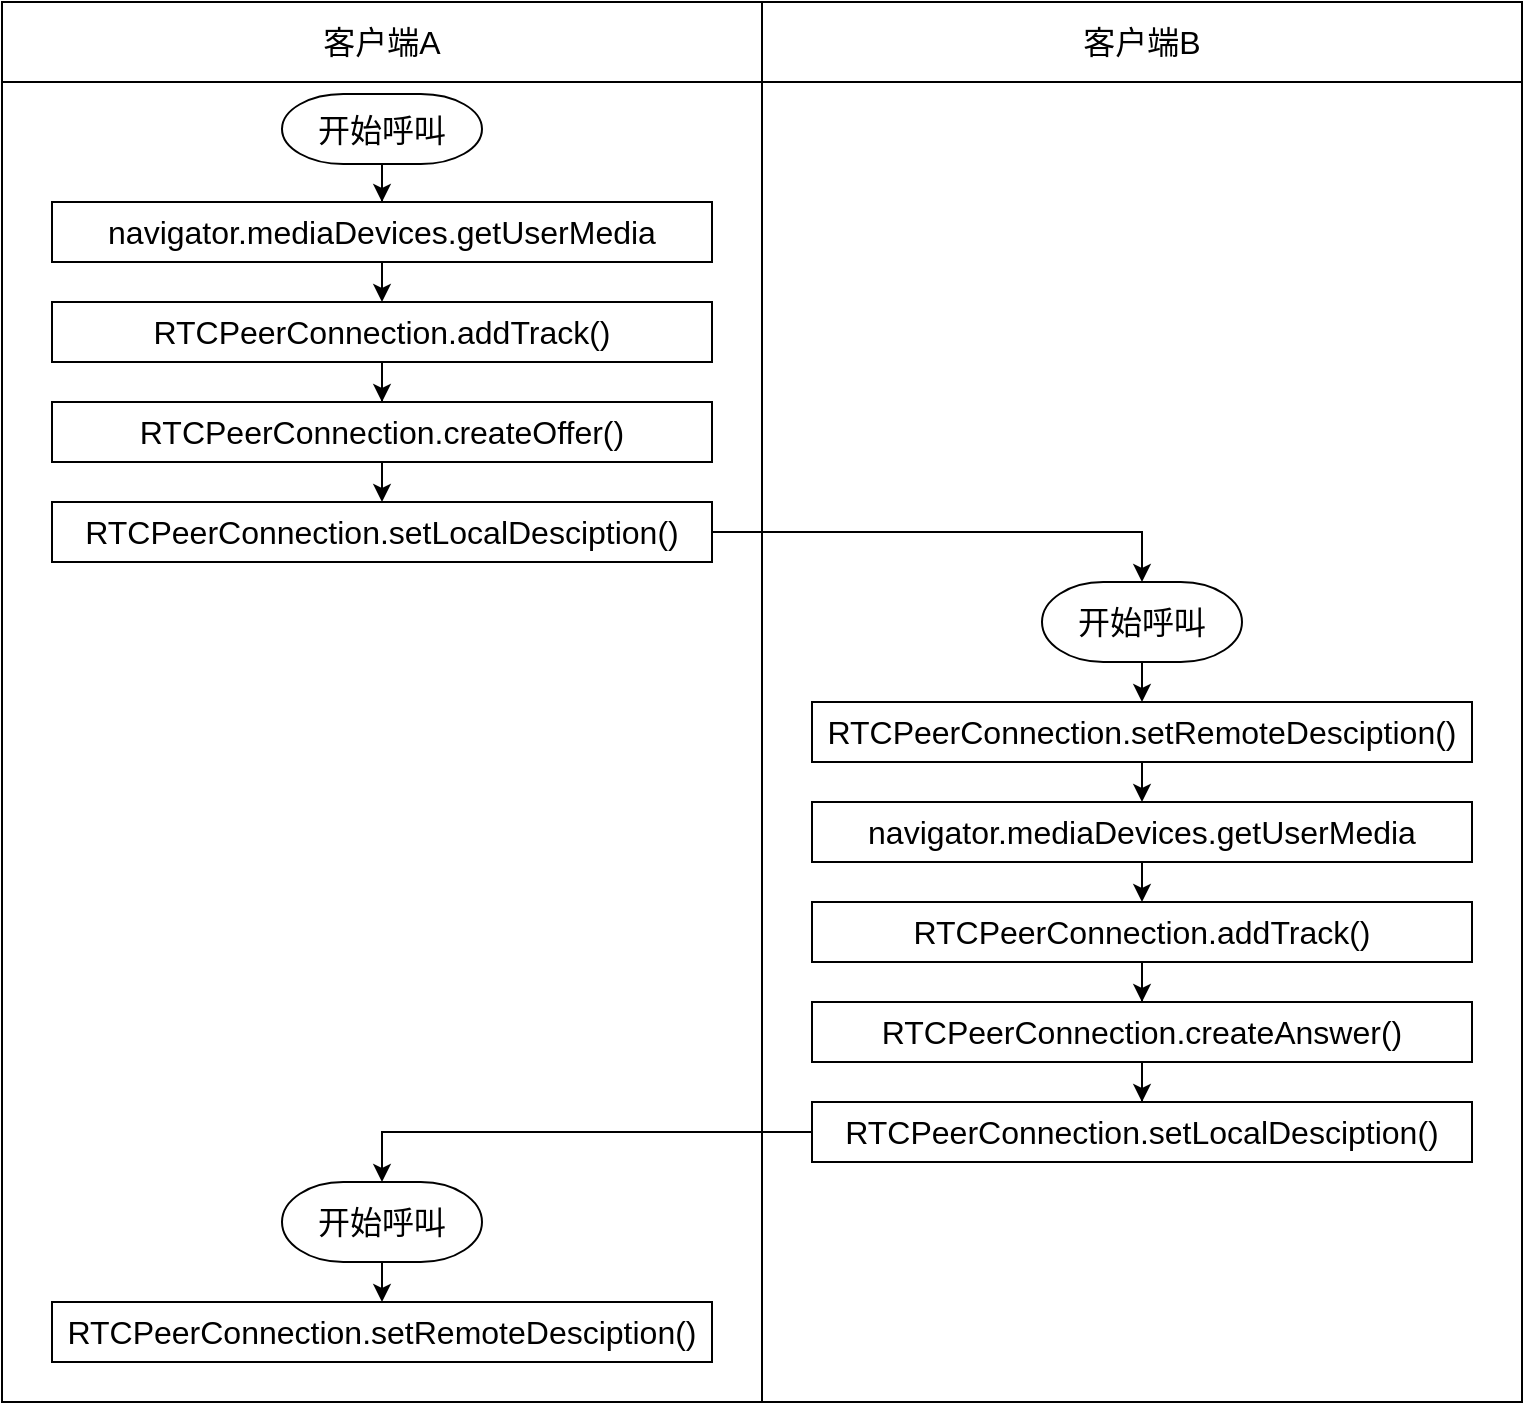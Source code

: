 <mxfile version="17.4.5" type="github">
  <diagram id="aHGARpXHhIORG9G9zNdo" name="Page-1">
    <mxGraphModel dx="1422" dy="698" grid="1" gridSize="10" guides="1" tooltips="1" connect="1" arrows="1" fold="1" page="1" pageScale="1" pageWidth="827" pageHeight="1169" math="0" shadow="0">
      <root>
        <mxCell id="0" />
        <mxCell id="1" parent="0" />
        <mxCell id="hjx9QlgFDG5wg_hJCW_G-1" value="" style="rounded=0;whiteSpace=wrap;html=1;" parent="1" vertex="1">
          <mxGeometry y="20" width="760" height="700" as="geometry" />
        </mxCell>
        <mxCell id="hjx9QlgFDG5wg_hJCW_G-2" value="客户端A" style="rounded=0;whiteSpace=wrap;html=1;fontSize=16;" parent="1" vertex="1">
          <mxGeometry y="20" width="380" height="40" as="geometry" />
        </mxCell>
        <mxCell id="hjx9QlgFDG5wg_hJCW_G-3" value="客户端B" style="rounded=0;whiteSpace=wrap;html=1;fontSize=16;" parent="1" vertex="1">
          <mxGeometry x="380" y="20" width="380" height="40" as="geometry" />
        </mxCell>
        <mxCell id="hjx9QlgFDG5wg_hJCW_G-5" value="" style="endArrow=none;html=1;rounded=0;fontSize=16;exitX=0.5;exitY=0.1;exitDx=0;exitDy=0;exitPerimeter=0;" parent="1" edge="1">
          <mxGeometry width="50" height="50" relative="1" as="geometry">
            <mxPoint x="380" y="60" as="sourcePoint" />
            <mxPoint x="380" y="720" as="targetPoint" />
          </mxGeometry>
        </mxCell>
        <mxCell id="hjx9QlgFDG5wg_hJCW_G-23" style="edgeStyle=orthogonalEdgeStyle;rounded=0;orthogonalLoop=1;jettySize=auto;html=1;exitX=0.5;exitY=1;exitDx=0;exitDy=0;exitPerimeter=0;fontSize=16;" parent="1" source="hjx9QlgFDG5wg_hJCW_G-6" target="hjx9QlgFDG5wg_hJCW_G-7" edge="1">
          <mxGeometry relative="1" as="geometry" />
        </mxCell>
        <mxCell id="hjx9QlgFDG5wg_hJCW_G-6" value="开始呼叫" style="strokeWidth=1;html=1;shape=mxgraph.flowchart.terminator;whiteSpace=wrap;fontSize=16;" parent="1" vertex="1">
          <mxGeometry x="140" y="66" width="100" height="35" as="geometry" />
        </mxCell>
        <mxCell id="hjx9QlgFDG5wg_hJCW_G-24" style="edgeStyle=orthogonalEdgeStyle;rounded=0;orthogonalLoop=1;jettySize=auto;html=1;exitX=0.5;exitY=1;exitDx=0;exitDy=0;entryX=0.5;entryY=0;entryDx=0;entryDy=0;fontSize=16;" parent="1" source="hjx9QlgFDG5wg_hJCW_G-7" target="hjx9QlgFDG5wg_hJCW_G-8" edge="1">
          <mxGeometry relative="1" as="geometry" />
        </mxCell>
        <mxCell id="hjx9QlgFDG5wg_hJCW_G-7" value="navigator.mediaDevices.getUserMedia" style="rounded=0;whiteSpace=wrap;html=1;fontSize=16;strokeWidth=1;" parent="1" vertex="1">
          <mxGeometry x="25" y="120" width="330" height="30" as="geometry" />
        </mxCell>
        <mxCell id="hjx9QlgFDG5wg_hJCW_G-25" style="edgeStyle=orthogonalEdgeStyle;rounded=0;orthogonalLoop=1;jettySize=auto;html=1;exitX=0.5;exitY=1;exitDx=0;exitDy=0;fontSize=16;" parent="1" source="hjx9QlgFDG5wg_hJCW_G-8" target="hjx9QlgFDG5wg_hJCW_G-9" edge="1">
          <mxGeometry relative="1" as="geometry" />
        </mxCell>
        <mxCell id="hjx9QlgFDG5wg_hJCW_G-8" value="RTCPeerConnection.addTrack()" style="rounded=0;whiteSpace=wrap;html=1;fontSize=16;strokeWidth=1;" parent="1" vertex="1">
          <mxGeometry x="25" y="170" width="330" height="30" as="geometry" />
        </mxCell>
        <mxCell id="hjx9QlgFDG5wg_hJCW_G-26" style="edgeStyle=orthogonalEdgeStyle;rounded=0;orthogonalLoop=1;jettySize=auto;html=1;exitX=0.5;exitY=1;exitDx=0;exitDy=0;entryX=0.5;entryY=0;entryDx=0;entryDy=0;fontSize=16;" parent="1" source="hjx9QlgFDG5wg_hJCW_G-9" target="hjx9QlgFDG5wg_hJCW_G-10" edge="1">
          <mxGeometry relative="1" as="geometry" />
        </mxCell>
        <mxCell id="hjx9QlgFDG5wg_hJCW_G-9" value="RTCPeerConnection.createOffer()" style="rounded=0;whiteSpace=wrap;html=1;fontSize=16;strokeWidth=1;" parent="1" vertex="1">
          <mxGeometry x="25" y="220" width="330" height="30" as="geometry" />
        </mxCell>
        <mxCell id="hjx9QlgFDG5wg_hJCW_G-27" style="edgeStyle=orthogonalEdgeStyle;rounded=0;orthogonalLoop=1;jettySize=auto;html=1;exitX=1;exitY=0.5;exitDx=0;exitDy=0;fontSize=16;" parent="1" source="hjx9QlgFDG5wg_hJCW_G-10" target="hjx9QlgFDG5wg_hJCW_G-11" edge="1">
          <mxGeometry relative="1" as="geometry" />
        </mxCell>
        <mxCell id="hjx9QlgFDG5wg_hJCW_G-10" value="RTCPeerConnection.setLocalDesciption()" style="rounded=0;whiteSpace=wrap;html=1;fontSize=16;strokeWidth=1;" parent="1" vertex="1">
          <mxGeometry x="25" y="270" width="330" height="30" as="geometry" />
        </mxCell>
        <mxCell id="hjx9QlgFDG5wg_hJCW_G-28" style="edgeStyle=orthogonalEdgeStyle;rounded=0;orthogonalLoop=1;jettySize=auto;html=1;exitX=0.5;exitY=1;exitDx=0;exitDy=0;exitPerimeter=0;entryX=0.5;entryY=0;entryDx=0;entryDy=0;fontSize=16;" parent="1" source="hjx9QlgFDG5wg_hJCW_G-11" target="hjx9QlgFDG5wg_hJCW_G-12" edge="1">
          <mxGeometry relative="1" as="geometry" />
        </mxCell>
        <mxCell id="hjx9QlgFDG5wg_hJCW_G-11" value="开始呼叫" style="strokeWidth=1;html=1;shape=mxgraph.flowchart.terminator;whiteSpace=wrap;fontSize=16;" parent="1" vertex="1">
          <mxGeometry x="520" y="310" width="100" height="40" as="geometry" />
        </mxCell>
        <mxCell id="hjx9QlgFDG5wg_hJCW_G-29" style="edgeStyle=orthogonalEdgeStyle;rounded=0;orthogonalLoop=1;jettySize=auto;html=1;exitX=0.5;exitY=1;exitDx=0;exitDy=0;entryX=0.5;entryY=0;entryDx=0;entryDy=0;fontSize=16;" parent="1" source="hjx9QlgFDG5wg_hJCW_G-12" target="hjx9QlgFDG5wg_hJCW_G-13" edge="1">
          <mxGeometry relative="1" as="geometry" />
        </mxCell>
        <mxCell id="hjx9QlgFDG5wg_hJCW_G-12" value="RTCPeerConnection.setRemoteDesciption()" style="rounded=0;whiteSpace=wrap;html=1;fontSize=16;strokeWidth=1;" parent="1" vertex="1">
          <mxGeometry x="405" y="370" width="330" height="30" as="geometry" />
        </mxCell>
        <mxCell id="hjx9QlgFDG5wg_hJCW_G-30" style="edgeStyle=orthogonalEdgeStyle;rounded=0;orthogonalLoop=1;jettySize=auto;html=1;exitX=0.5;exitY=1;exitDx=0;exitDy=0;entryX=0.5;entryY=0;entryDx=0;entryDy=0;fontSize=16;" parent="1" source="hjx9QlgFDG5wg_hJCW_G-13" target="hjx9QlgFDG5wg_hJCW_G-15" edge="1">
          <mxGeometry relative="1" as="geometry" />
        </mxCell>
        <mxCell id="hjx9QlgFDG5wg_hJCW_G-13" value="navigator.mediaDevices.getUserMedia" style="rounded=0;whiteSpace=wrap;html=1;fontSize=16;strokeWidth=1;" parent="1" vertex="1">
          <mxGeometry x="405" y="420" width="330" height="30" as="geometry" />
        </mxCell>
        <mxCell id="hjx9QlgFDG5wg_hJCW_G-31" style="edgeStyle=orthogonalEdgeStyle;rounded=0;orthogonalLoop=1;jettySize=auto;html=1;exitX=0.5;exitY=1;exitDx=0;exitDy=0;fontSize=16;" parent="1" source="hjx9QlgFDG5wg_hJCW_G-15" target="hjx9QlgFDG5wg_hJCW_G-16" edge="1">
          <mxGeometry relative="1" as="geometry" />
        </mxCell>
        <mxCell id="hjx9QlgFDG5wg_hJCW_G-15" value="RTCPeerConnection.addTrack()" style="rounded=0;whiteSpace=wrap;html=1;fontSize=16;strokeWidth=1;" parent="1" vertex="1">
          <mxGeometry x="405" y="470" width="330" height="30" as="geometry" />
        </mxCell>
        <mxCell id="hjx9QlgFDG5wg_hJCW_G-32" style="edgeStyle=orthogonalEdgeStyle;rounded=0;orthogonalLoop=1;jettySize=auto;html=1;exitX=0.5;exitY=1;exitDx=0;exitDy=0;fontSize=16;" parent="1" source="hjx9QlgFDG5wg_hJCW_G-16" target="hjx9QlgFDG5wg_hJCW_G-17" edge="1">
          <mxGeometry relative="1" as="geometry" />
        </mxCell>
        <mxCell id="hjx9QlgFDG5wg_hJCW_G-16" value="RTCPeerConnection.createAnswer()" style="rounded=0;whiteSpace=wrap;html=1;fontSize=16;strokeWidth=1;" parent="1" vertex="1">
          <mxGeometry x="405" y="520" width="330" height="30" as="geometry" />
        </mxCell>
        <mxCell id="hjx9QlgFDG5wg_hJCW_G-33" style="edgeStyle=orthogonalEdgeStyle;rounded=0;orthogonalLoop=1;jettySize=auto;html=1;exitX=0;exitY=0.5;exitDx=0;exitDy=0;fontSize=16;" parent="1" source="hjx9QlgFDG5wg_hJCW_G-17" target="hjx9QlgFDG5wg_hJCW_G-18" edge="1">
          <mxGeometry relative="1" as="geometry" />
        </mxCell>
        <mxCell id="hjx9QlgFDG5wg_hJCW_G-17" value="RTCPeerConnection.setLocalDesciption()" style="rounded=0;whiteSpace=wrap;html=1;fontSize=16;strokeWidth=1;" parent="1" vertex="1">
          <mxGeometry x="405" y="570" width="330" height="30" as="geometry" />
        </mxCell>
        <mxCell id="hjx9QlgFDG5wg_hJCW_G-34" style="edgeStyle=orthogonalEdgeStyle;rounded=0;orthogonalLoop=1;jettySize=auto;html=1;exitX=0.5;exitY=1;exitDx=0;exitDy=0;exitPerimeter=0;entryX=0.5;entryY=0;entryDx=0;entryDy=0;fontSize=16;" parent="1" source="hjx9QlgFDG5wg_hJCW_G-18" target="hjx9QlgFDG5wg_hJCW_G-19" edge="1">
          <mxGeometry relative="1" as="geometry" />
        </mxCell>
        <mxCell id="hjx9QlgFDG5wg_hJCW_G-18" value="开始呼叫" style="strokeWidth=1;html=1;shape=mxgraph.flowchart.terminator;whiteSpace=wrap;fontSize=16;" parent="1" vertex="1">
          <mxGeometry x="140" y="610" width="100" height="40" as="geometry" />
        </mxCell>
        <mxCell id="hjx9QlgFDG5wg_hJCW_G-19" value="RTCPeerConnection.setRemoteDesciption()" style="rounded=0;whiteSpace=wrap;html=1;fontSize=16;strokeWidth=1;" parent="1" vertex="1">
          <mxGeometry x="25" y="670" width="330" height="30" as="geometry" />
        </mxCell>
      </root>
    </mxGraphModel>
  </diagram>
</mxfile>
